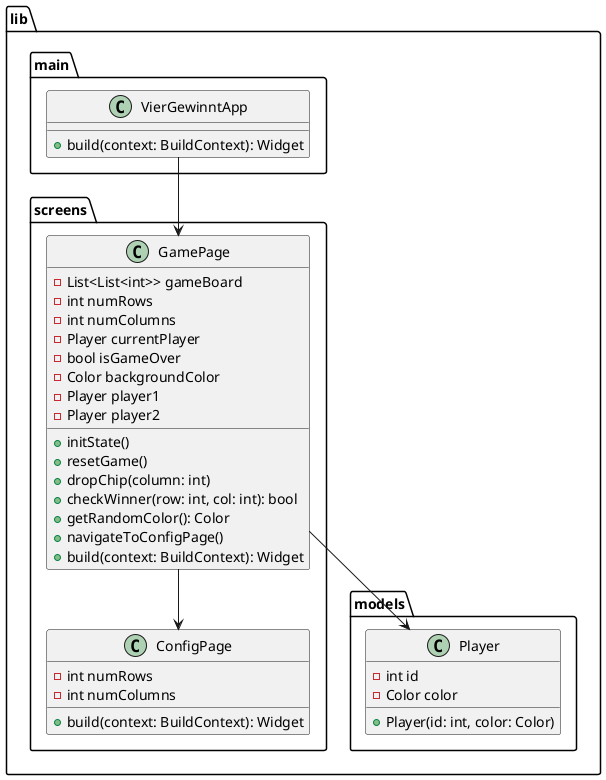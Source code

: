 @startuml

package lib {
 package main {
    class VierGewinntApp {
      + build(context: BuildContext): Widget
    }
  }

  package screens {
    class GamePage {
      - List<List<int>> gameBoard
      - int numRows
      - int numColumns
      - Player currentPlayer
      - bool isGameOver
      - Color backgroundColor
      - Player player1
      - Player player2
      + initState()
      + resetGame()
      + dropChip(column: int)
      + checkWinner(row: int, col: int): bool
      + getRandomColor(): Color
      + navigateToConfigPage()
      + build(context: BuildContext): Widget
    }
    class ConfigPage {
      - int numRows
      - int numColumns
      + build(context: BuildContext): Widget
    }
  }
  package models {
    class Player {
      - int id
      - Color color
      + Player(id: int, color: Color)
    }
  }
}

VierGewinntApp --> GamePage
GamePage --> ConfigPage
GamePage --> Player


@enduml
